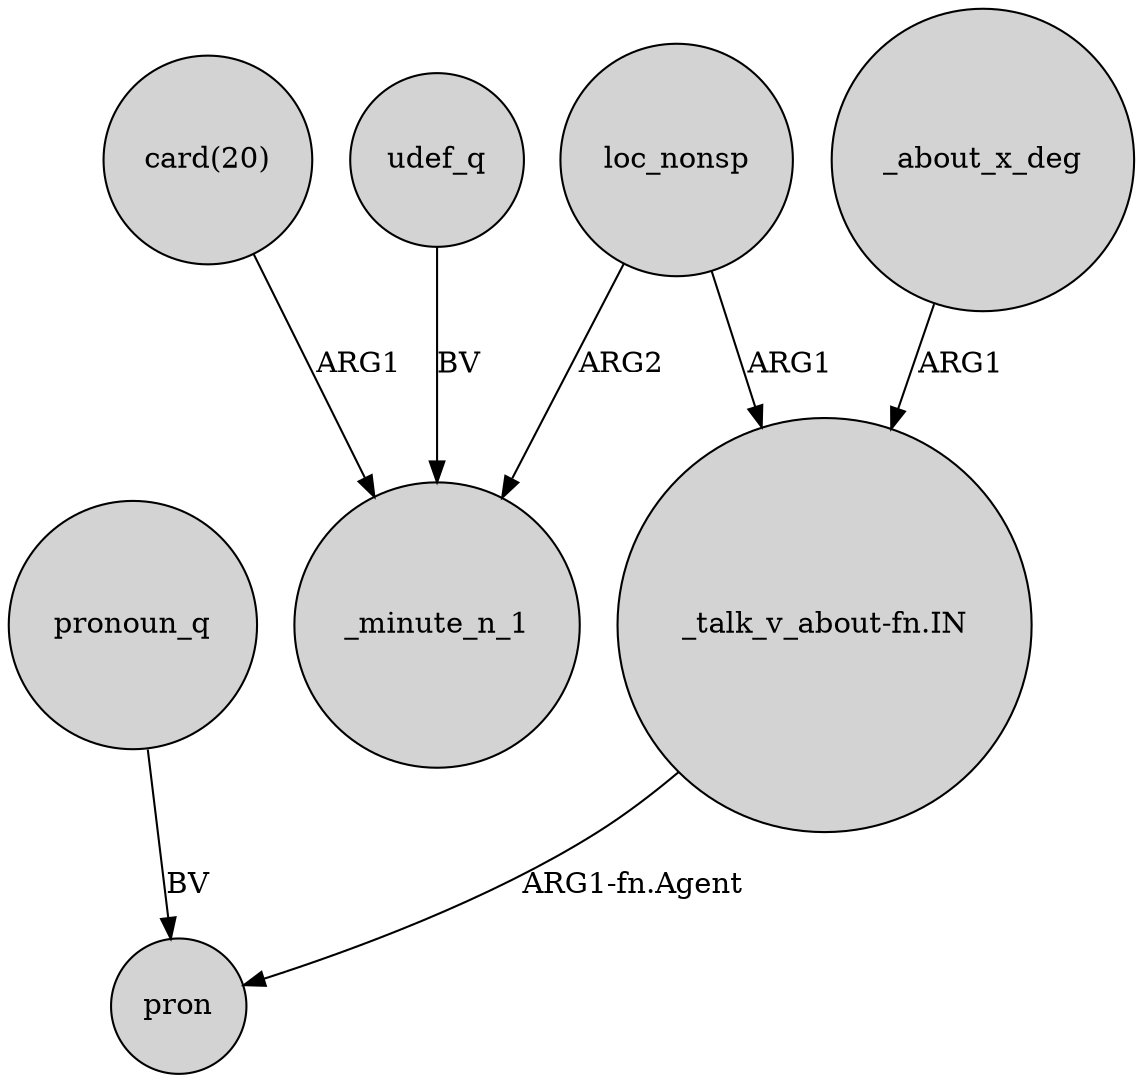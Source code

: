 digraph {
	node [shape=circle style=filled]
	"_talk_v_about-fn.IN" -> pron [label="ARG1-fn.Agent"]
	"card(20)" -> _minute_n_1 [label=ARG1]
	udef_q -> _minute_n_1 [label=BV]
	loc_nonsp -> _minute_n_1 [label=ARG2]
	loc_nonsp -> "_talk_v_about-fn.IN" [label=ARG1]
	_about_x_deg -> "_talk_v_about-fn.IN" [label=ARG1]
	pronoun_q -> pron [label=BV]
}
